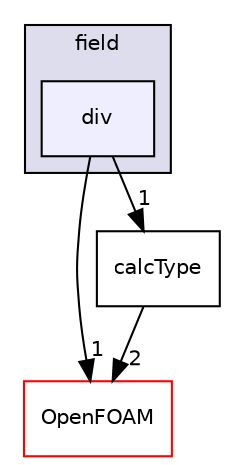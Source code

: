 digraph "src/postProcessing/foamCalcFunctions/field/div" {
  bgcolor=transparent;
  compound=true
  node [ fontsize="10", fontname="Helvetica"];
  edge [ labelfontsize="10", labelfontname="Helvetica"];
  subgraph clusterdir_bfcb018a42f8a829ae9e479a66188d55 {
    graph [ bgcolor="#ddddee", pencolor="black", label="field" fontname="Helvetica", fontsize="10", URL="dir_bfcb018a42f8a829ae9e479a66188d55.html"]
  dir_c6ce3610cc58b8ed61010f3b22494ac0 [shape=box, label="div", style="filled", fillcolor="#eeeeff", pencolor="black", URL="dir_c6ce3610cc58b8ed61010f3b22494ac0.html"];
  }
  dir_c5473ff19b20e6ec4dfe5c310b3778a8 [shape=box label="OpenFOAM" color="red" URL="dir_c5473ff19b20e6ec4dfe5c310b3778a8.html"];
  dir_8cc17f8dfc78ec3c29315950341ce9ca [shape=box label="calcType" URL="dir_8cc17f8dfc78ec3c29315950341ce9ca.html"];
  dir_c6ce3610cc58b8ed61010f3b22494ac0->dir_c5473ff19b20e6ec4dfe5c310b3778a8 [headlabel="1", labeldistance=1.5 headhref="dir_002463_001893.html"];
  dir_c6ce3610cc58b8ed61010f3b22494ac0->dir_8cc17f8dfc78ec3c29315950341ce9ca [headlabel="1", labeldistance=1.5 headhref="dir_002463_002460.html"];
  dir_8cc17f8dfc78ec3c29315950341ce9ca->dir_c5473ff19b20e6ec4dfe5c310b3778a8 [headlabel="2", labeldistance=1.5 headhref="dir_002460_001893.html"];
}
